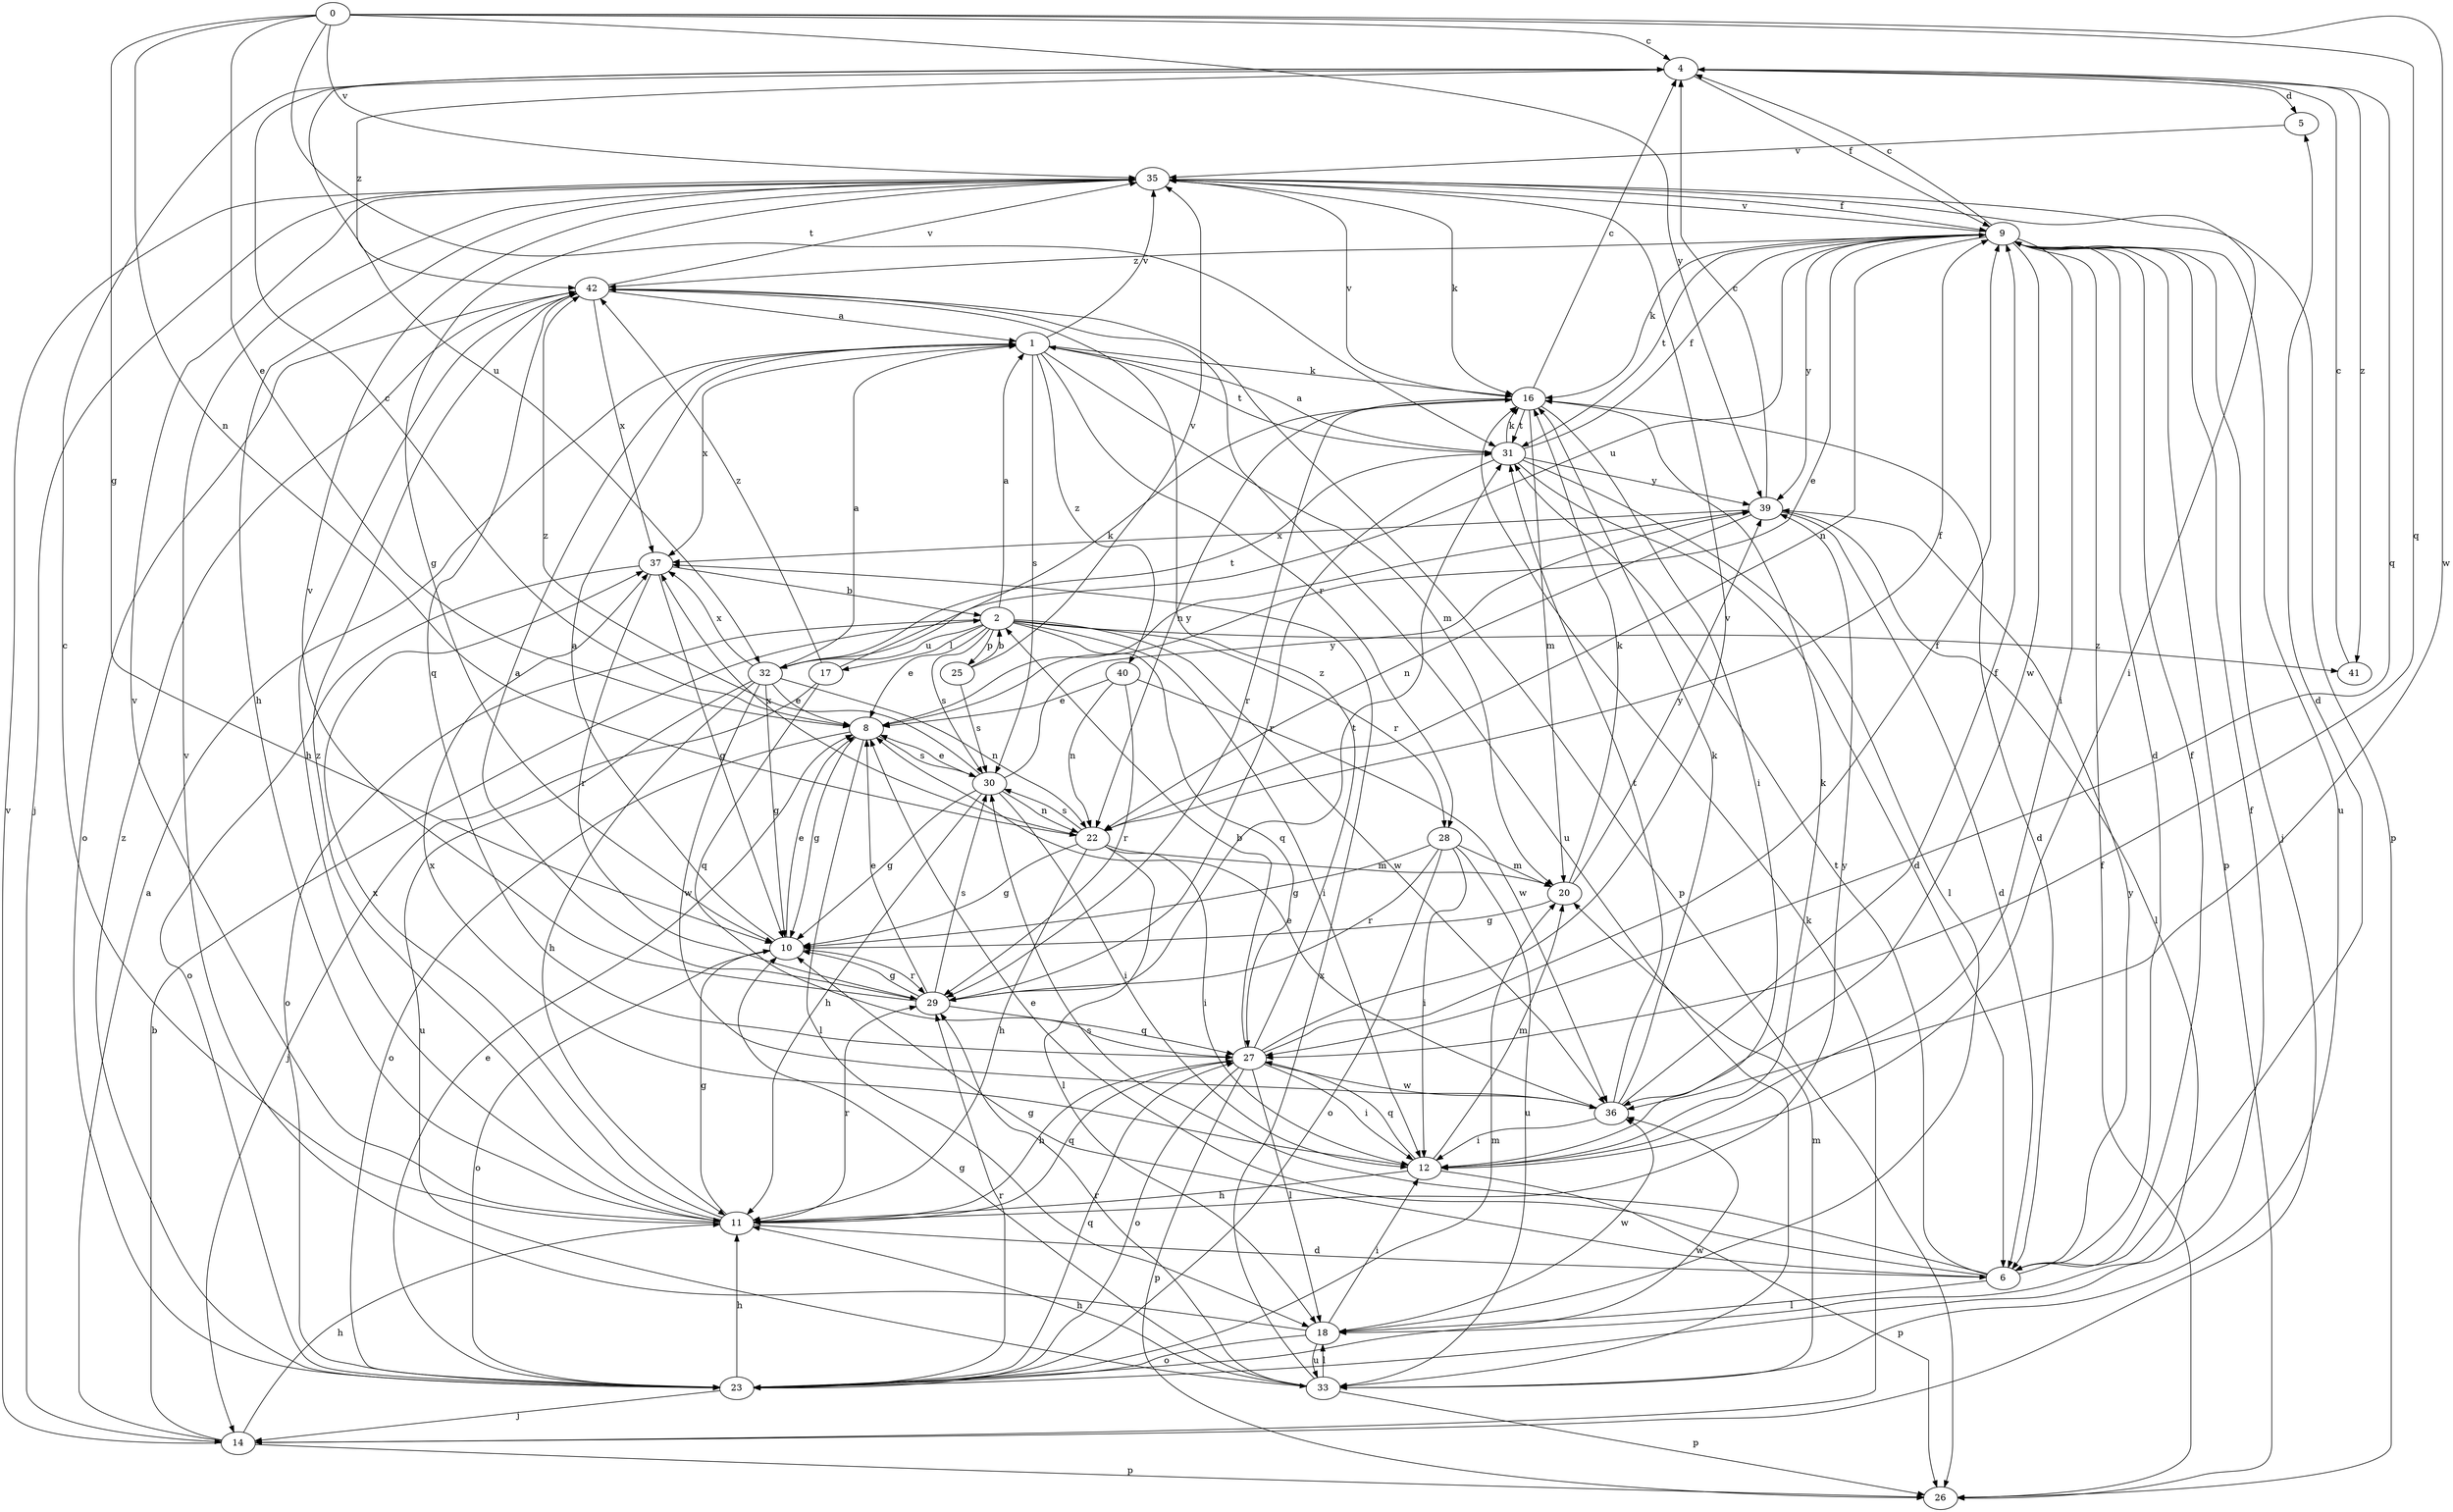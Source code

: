 strict digraph  {
0;
1;
2;
4;
5;
6;
8;
9;
10;
11;
12;
14;
16;
17;
18;
20;
22;
23;
25;
26;
27;
28;
29;
30;
31;
32;
33;
35;
36;
37;
39;
40;
41;
42;
0 -> 4  [label=c];
0 -> 8  [label=e];
0 -> 10  [label=g];
0 -> 22  [label=n];
0 -> 27  [label=q];
0 -> 31  [label=t];
0 -> 35  [label=v];
0 -> 36  [label=w];
0 -> 39  [label=y];
1 -> 16  [label=k];
1 -> 20  [label=m];
1 -> 28  [label=r];
1 -> 30  [label=s];
1 -> 31  [label=t];
1 -> 35  [label=v];
1 -> 37  [label=x];
1 -> 40  [label=z];
2 -> 1  [label=a];
2 -> 8  [label=e];
2 -> 12  [label=i];
2 -> 17  [label=l];
2 -> 23  [label=o];
2 -> 25  [label=p];
2 -> 27  [label=q];
2 -> 28  [label=r];
2 -> 30  [label=s];
2 -> 32  [label=u];
2 -> 36  [label=w];
2 -> 41  [label=z];
4 -> 5  [label=d];
4 -> 9  [label=f];
4 -> 27  [label=q];
4 -> 32  [label=u];
4 -> 41  [label=z];
4 -> 42  [label=z];
5 -> 35  [label=v];
6 -> 5  [label=d];
6 -> 8  [label=e];
6 -> 9  [label=f];
6 -> 10  [label=g];
6 -> 18  [label=l];
6 -> 30  [label=s];
6 -> 31  [label=t];
6 -> 39  [label=y];
8 -> 4  [label=c];
8 -> 10  [label=g];
8 -> 18  [label=l];
8 -> 23  [label=o];
8 -> 30  [label=s];
8 -> 39  [label=y];
9 -> 4  [label=c];
9 -> 6  [label=d];
9 -> 8  [label=e];
9 -> 12  [label=i];
9 -> 14  [label=j];
9 -> 16  [label=k];
9 -> 22  [label=n];
9 -> 26  [label=p];
9 -> 31  [label=t];
9 -> 32  [label=u];
9 -> 33  [label=u];
9 -> 35  [label=v];
9 -> 36  [label=w];
9 -> 39  [label=y];
9 -> 42  [label=z];
10 -> 1  [label=a];
10 -> 8  [label=e];
10 -> 23  [label=o];
10 -> 29  [label=r];
11 -> 4  [label=c];
11 -> 6  [label=d];
11 -> 10  [label=g];
11 -> 27  [label=q];
11 -> 29  [label=r];
11 -> 35  [label=v];
11 -> 37  [label=x];
11 -> 39  [label=y];
11 -> 42  [label=z];
12 -> 11  [label=h];
12 -> 16  [label=k];
12 -> 20  [label=m];
12 -> 26  [label=p];
12 -> 27  [label=q];
12 -> 37  [label=x];
14 -> 1  [label=a];
14 -> 2  [label=b];
14 -> 11  [label=h];
14 -> 16  [label=k];
14 -> 26  [label=p];
14 -> 35  [label=v];
16 -> 4  [label=c];
16 -> 6  [label=d];
16 -> 12  [label=i];
16 -> 20  [label=m];
16 -> 22  [label=n];
16 -> 29  [label=r];
16 -> 31  [label=t];
16 -> 35  [label=v];
17 -> 14  [label=j];
17 -> 16  [label=k];
17 -> 27  [label=q];
17 -> 42  [label=z];
18 -> 12  [label=i];
18 -> 23  [label=o];
18 -> 33  [label=u];
18 -> 35  [label=v];
18 -> 36  [label=w];
20 -> 10  [label=g];
20 -> 16  [label=k];
20 -> 39  [label=y];
22 -> 9  [label=f];
22 -> 10  [label=g];
22 -> 11  [label=h];
22 -> 12  [label=i];
22 -> 18  [label=l];
22 -> 20  [label=m];
22 -> 30  [label=s];
22 -> 37  [label=x];
23 -> 8  [label=e];
23 -> 9  [label=f];
23 -> 11  [label=h];
23 -> 14  [label=j];
23 -> 20  [label=m];
23 -> 27  [label=q];
23 -> 29  [label=r];
23 -> 36  [label=w];
23 -> 42  [label=z];
25 -> 2  [label=b];
25 -> 30  [label=s];
25 -> 35  [label=v];
26 -> 9  [label=f];
27 -> 2  [label=b];
27 -> 9  [label=f];
27 -> 11  [label=h];
27 -> 12  [label=i];
27 -> 18  [label=l];
27 -> 23  [label=o];
27 -> 26  [label=p];
27 -> 35  [label=v];
27 -> 36  [label=w];
27 -> 42  [label=z];
28 -> 10  [label=g];
28 -> 12  [label=i];
28 -> 20  [label=m];
28 -> 23  [label=o];
28 -> 29  [label=r];
28 -> 33  [label=u];
29 -> 1  [label=a];
29 -> 8  [label=e];
29 -> 10  [label=g];
29 -> 27  [label=q];
29 -> 30  [label=s];
29 -> 31  [label=t];
29 -> 35  [label=v];
30 -> 8  [label=e];
30 -> 10  [label=g];
30 -> 11  [label=h];
30 -> 12  [label=i];
30 -> 22  [label=n];
30 -> 39  [label=y];
30 -> 42  [label=z];
31 -> 1  [label=a];
31 -> 6  [label=d];
31 -> 9  [label=f];
31 -> 16  [label=k];
31 -> 18  [label=l];
31 -> 29  [label=r];
31 -> 39  [label=y];
32 -> 1  [label=a];
32 -> 8  [label=e];
32 -> 10  [label=g];
32 -> 11  [label=h];
32 -> 22  [label=n];
32 -> 31  [label=t];
32 -> 33  [label=u];
32 -> 36  [label=w];
32 -> 37  [label=x];
33 -> 10  [label=g];
33 -> 11  [label=h];
33 -> 18  [label=l];
33 -> 20  [label=m];
33 -> 26  [label=p];
33 -> 29  [label=r];
33 -> 37  [label=x];
35 -> 9  [label=f];
35 -> 10  [label=g];
35 -> 11  [label=h];
35 -> 12  [label=i];
35 -> 14  [label=j];
35 -> 16  [label=k];
35 -> 26  [label=p];
36 -> 8  [label=e];
36 -> 9  [label=f];
36 -> 12  [label=i];
36 -> 16  [label=k];
36 -> 31  [label=t];
37 -> 2  [label=b];
37 -> 10  [label=g];
37 -> 23  [label=o];
37 -> 29  [label=r];
39 -> 4  [label=c];
39 -> 6  [label=d];
39 -> 18  [label=l];
39 -> 22  [label=n];
39 -> 37  [label=x];
40 -> 8  [label=e];
40 -> 22  [label=n];
40 -> 29  [label=r];
40 -> 36  [label=w];
41 -> 4  [label=c];
42 -> 1  [label=a];
42 -> 11  [label=h];
42 -> 23  [label=o];
42 -> 26  [label=p];
42 -> 27  [label=q];
42 -> 33  [label=u];
42 -> 35  [label=v];
42 -> 37  [label=x];
}
